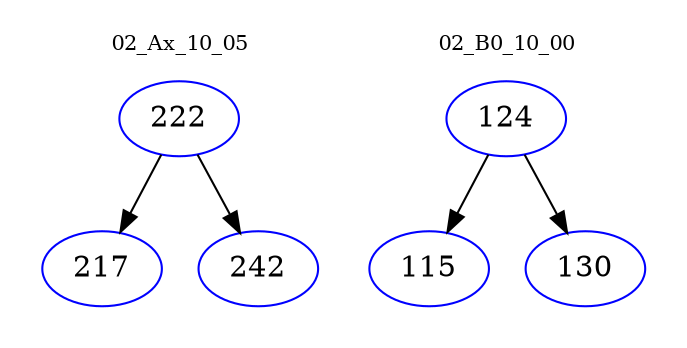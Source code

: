 digraph{
subgraph cluster_0 {
color = white
label = "02_Ax_10_05";
fontsize=10;
T0_222 [label="222", color="blue"]
T0_222 -> T0_217 [color="black"]
T0_217 [label="217", color="blue"]
T0_222 -> T0_242 [color="black"]
T0_242 [label="242", color="blue"]
}
subgraph cluster_1 {
color = white
label = "02_B0_10_00";
fontsize=10;
T1_124 [label="124", color="blue"]
T1_124 -> T1_115 [color="black"]
T1_115 [label="115", color="blue"]
T1_124 -> T1_130 [color="black"]
T1_130 [label="130", color="blue"]
}
}
